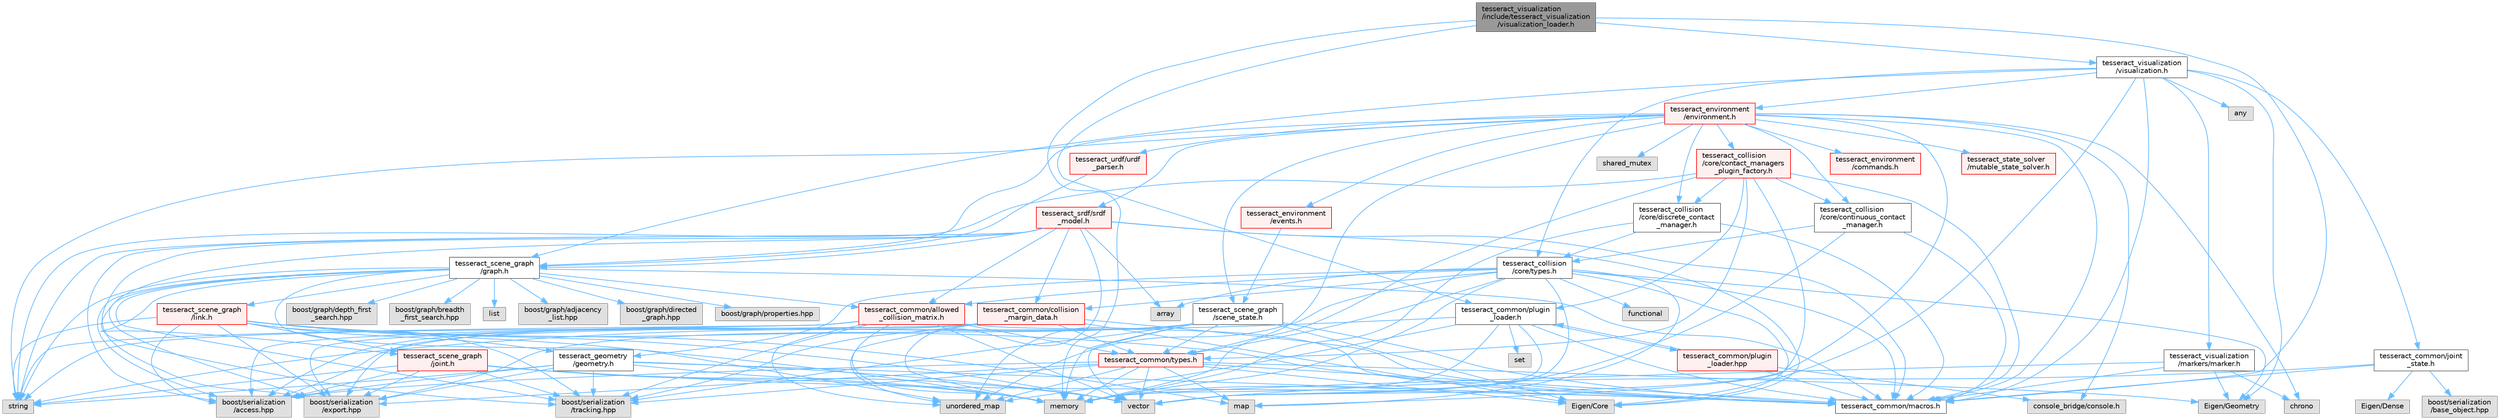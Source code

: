 digraph "tesseract_visualization/include/tesseract_visualization/visualization_loader.h"
{
 // LATEX_PDF_SIZE
  bgcolor="transparent";
  edge [fontname=Helvetica,fontsize=10,labelfontname=Helvetica,labelfontsize=10];
  node [fontname=Helvetica,fontsize=10,shape=box,height=0.2,width=0.4];
  Node1 [label="tesseract_visualization\l/include/tesseract_visualization\l/visualization_loader.h",height=0.2,width=0.4,color="gray40", fillcolor="grey60", style="filled", fontcolor="black",tooltip="Visualization Loader."];
  Node1 -> Node2 [color="steelblue1",style="solid"];
  Node2 [label="tesseract_common/macros.h",height=0.2,width=0.4,color="grey40", fillcolor="white", style="filled",URL="$de/d3c/macros_8h.html",tooltip="Common Tesseract Macros."];
  Node1 -> Node3 [color="steelblue1",style="solid"];
  Node3 [label="memory",height=0.2,width=0.4,color="grey60", fillcolor="#E0E0E0", style="filled",tooltip=" "];
  Node1 -> Node4 [color="steelblue1",style="solid"];
  Node4 [label="tesseract_visualization\l/visualization.h",height=0.2,width=0.4,color="grey40", fillcolor="white", style="filled",URL="$d2/d02/visualization_8h.html",tooltip="Visualization Class."];
  Node4 -> Node2 [color="steelblue1",style="solid"];
  Node4 -> Node5 [color="steelblue1",style="solid"];
  Node5 [label="Eigen/Core",height=0.2,width=0.4,color="grey60", fillcolor="#E0E0E0", style="filled",tooltip=" "];
  Node4 -> Node6 [color="steelblue1",style="solid"];
  Node6 [label="Eigen/Geometry",height=0.2,width=0.4,color="grey60", fillcolor="#E0E0E0", style="filled",tooltip=" "];
  Node4 -> Node7 [color="steelblue1",style="solid"];
  Node7 [label="any",height=0.2,width=0.4,color="grey60", fillcolor="#E0E0E0", style="filled",tooltip=" "];
  Node4 -> Node8 [color="steelblue1",style="solid"];
  Node8 [label="tesseract_common/joint\l_state.h",height=0.2,width=0.4,color="grey40", fillcolor="white", style="filled",URL="$d4/dc4/joint__state_8h.html",tooltip="Tesseract Joint State."];
  Node8 -> Node2 [color="steelblue1",style="solid"];
  Node8 -> Node9 [color="steelblue1",style="solid"];
  Node9 [label="Eigen/Dense",height=0.2,width=0.4,color="grey60", fillcolor="#E0E0E0", style="filled",tooltip=" "];
  Node8 -> Node10 [color="steelblue1",style="solid"];
  Node10 [label="vector",height=0.2,width=0.4,color="grey60", fillcolor="#E0E0E0", style="filled",tooltip=" "];
  Node8 -> Node11 [color="steelblue1",style="solid"];
  Node11 [label="boost/serialization\l/base_object.hpp",height=0.2,width=0.4,color="grey60", fillcolor="#E0E0E0", style="filled",tooltip=" "];
  Node4 -> Node12 [color="steelblue1",style="solid"];
  Node12 [label="tesseract_collision\l/core/types.h",height=0.2,width=0.4,color="grey40", fillcolor="white", style="filled",URL="$d3/db3/tesseract__collision_2core_2include_2tesseract__collision_2core_2types_8h.html",tooltip="Tesseracts Collision Common Types."];
  Node12 -> Node2 [color="steelblue1",style="solid"];
  Node12 -> Node5 [color="steelblue1",style="solid"];
  Node12 -> Node6 [color="steelblue1",style="solid"];
  Node12 -> Node10 [color="steelblue1",style="solid"];
  Node12 -> Node3 [color="steelblue1",style="solid"];
  Node12 -> Node13 [color="steelblue1",style="solid"];
  Node13 [label="map",height=0.2,width=0.4,color="grey60", fillcolor="#E0E0E0", style="filled",tooltip=" "];
  Node12 -> Node14 [color="steelblue1",style="solid"];
  Node14 [label="array",height=0.2,width=0.4,color="grey60", fillcolor="#E0E0E0", style="filled",tooltip=" "];
  Node12 -> Node15 [color="steelblue1",style="solid"];
  Node15 [label="unordered_map",height=0.2,width=0.4,color="grey60", fillcolor="#E0E0E0", style="filled",tooltip=" "];
  Node12 -> Node16 [color="steelblue1",style="solid"];
  Node16 [label="functional",height=0.2,width=0.4,color="grey60", fillcolor="#E0E0E0", style="filled",tooltip=" "];
  Node12 -> Node17 [color="steelblue1",style="solid"];
  Node17 [label="tesseract_geometry\l/geometry.h",height=0.2,width=0.4,color="grey40", fillcolor="white", style="filled",URL="$d0/da6/tesseract__geometry_2include_2tesseract__geometry_2geometry_8h.html",tooltip="Tesseract Geometries."];
  Node17 -> Node2 [color="steelblue1",style="solid"];
  Node17 -> Node18 [color="steelblue1",style="solid"];
  Node18 [label="boost/serialization\l/access.hpp",height=0.2,width=0.4,color="grey60", fillcolor="#E0E0E0", style="filled",tooltip=" "];
  Node17 -> Node19 [color="steelblue1",style="solid"];
  Node19 [label="boost/serialization\l/export.hpp",height=0.2,width=0.4,color="grey60", fillcolor="#E0E0E0", style="filled",tooltip=" "];
  Node17 -> Node3 [color="steelblue1",style="solid"];
  Node17 -> Node20 [color="steelblue1",style="solid"];
  Node20 [label="string",height=0.2,width=0.4,color="grey60", fillcolor="#E0E0E0", style="filled",tooltip=" "];
  Node17 -> Node10 [color="steelblue1",style="solid"];
  Node17 -> Node21 [color="steelblue1",style="solid"];
  Node21 [label="boost/serialization\l/tracking.hpp",height=0.2,width=0.4,color="grey60", fillcolor="#E0E0E0", style="filled",tooltip=" "];
  Node12 -> Node22 [color="steelblue1",style="solid"];
  Node22 [label="tesseract_common/types.h",height=0.2,width=0.4,color="red", fillcolor="#FFF0F0", style="filled",URL="$dd/ddb/tesseract__common_2include_2tesseract__common_2types_8h.html",tooltip="Common Tesseract Types."];
  Node22 -> Node2 [color="steelblue1",style="solid"];
  Node22 -> Node18 [color="steelblue1",style="solid"];
  Node22 -> Node5 [color="steelblue1",style="solid"];
  Node22 -> Node6 [color="steelblue1",style="solid"];
  Node22 -> Node10 [color="steelblue1",style="solid"];
  Node22 -> Node3 [color="steelblue1",style="solid"];
  Node22 -> Node13 [color="steelblue1",style="solid"];
  Node22 -> Node15 [color="steelblue1",style="solid"];
  Node22 -> Node19 [color="steelblue1",style="solid"];
  Node22 -> Node21 [color="steelblue1",style="solid"];
  Node12 -> Node26 [color="steelblue1",style="solid"];
  Node26 [label="tesseract_common/collision\l_margin_data.h",height=0.2,width=0.4,color="red", fillcolor="#FFF0F0", style="filled",URL="$d4/da8/collision__margin__data_8h.html",tooltip="This is used to store collision margin information."];
  Node26 -> Node2 [color="steelblue1",style="solid"];
  Node26 -> Node18 [color="steelblue1",style="solid"];
  Node26 -> Node5 [color="steelblue1",style="solid"];
  Node26 -> Node20 [color="steelblue1",style="solid"];
  Node26 -> Node15 [color="steelblue1",style="solid"];
  Node26 -> Node22 [color="steelblue1",style="solid"];
  Node26 -> Node19 [color="steelblue1",style="solid"];
  Node26 -> Node21 [color="steelblue1",style="solid"];
  Node12 -> Node34 [color="steelblue1",style="solid"];
  Node34 [label="tesseract_common/allowed\l_collision_matrix.h",height=0.2,width=0.4,color="red", fillcolor="#FFF0F0", style="filled",URL="$d2/d01/allowed__collision__matrix_8h.html",tooltip=" "];
  Node34 -> Node2 [color="steelblue1",style="solid"];
  Node34 -> Node18 [color="steelblue1",style="solid"];
  Node34 -> Node20 [color="steelblue1",style="solid"];
  Node34 -> Node10 [color="steelblue1",style="solid"];
  Node34 -> Node3 [color="steelblue1",style="solid"];
  Node34 -> Node15 [color="steelblue1",style="solid"];
  Node34 -> Node22 [color="steelblue1",style="solid"];
  Node34 -> Node19 [color="steelblue1",style="solid"];
  Node34 -> Node21 [color="steelblue1",style="solid"];
  Node4 -> Node36 [color="steelblue1",style="solid"];
  Node36 [label="tesseract_scene_graph\l/graph.h",height=0.2,width=0.4,color="grey40", fillcolor="white", style="filled",URL="$d6/df3/graph_8h.html",tooltip="A basic scene graph using boost."];
  Node36 -> Node2 [color="steelblue1",style="solid"];
  Node36 -> Node37 [color="steelblue1",style="solid"];
  Node37 [label="boost/graph/adjacency\l_list.hpp",height=0.2,width=0.4,color="grey60", fillcolor="#E0E0E0", style="filled",tooltip=" "];
  Node36 -> Node38 [color="steelblue1",style="solid"];
  Node38 [label="boost/graph/directed\l_graph.hpp",height=0.2,width=0.4,color="grey60", fillcolor="#E0E0E0", style="filled",tooltip=" "];
  Node36 -> Node39 [color="steelblue1",style="solid"];
  Node39 [label="boost/graph/properties.hpp",height=0.2,width=0.4,color="grey60", fillcolor="#E0E0E0", style="filled",tooltip=" "];
  Node36 -> Node40 [color="steelblue1",style="solid"];
  Node40 [label="boost/graph/depth_first\l_search.hpp",height=0.2,width=0.4,color="grey60", fillcolor="#E0E0E0", style="filled",tooltip=" "];
  Node36 -> Node41 [color="steelblue1",style="solid"];
  Node41 [label="boost/graph/breadth\l_first_search.hpp",height=0.2,width=0.4,color="grey60", fillcolor="#E0E0E0", style="filled",tooltip=" "];
  Node36 -> Node18 [color="steelblue1",style="solid"];
  Node36 -> Node20 [color="steelblue1",style="solid"];
  Node36 -> Node42 [color="steelblue1",style="solid"];
  Node42 [label="list",height=0.2,width=0.4,color="grey60", fillcolor="#E0E0E0", style="filled",tooltip=" "];
  Node36 -> Node15 [color="steelblue1",style="solid"];
  Node36 -> Node43 [color="steelblue1",style="solid"];
  Node43 [label="tesseract_scene_graph\l/link.h",height=0.2,width=0.4,color="red", fillcolor="#FFF0F0", style="filled",URL="$d2/d5c/tesseract__scene__graph_2include_2tesseract__scene__graph_2link_8h.html",tooltip=" "];
  Node43 -> Node2 [color="steelblue1",style="solid"];
  Node43 -> Node18 [color="steelblue1",style="solid"];
  Node43 -> Node20 [color="steelblue1",style="solid"];
  Node43 -> Node10 [color="steelblue1",style="solid"];
  Node43 -> Node13 [color="steelblue1",style="solid"];
  Node43 -> Node3 [color="steelblue1",style="solid"];
  Node43 -> Node44 [color="steelblue1",style="solid"];
  Node44 [label="tesseract_scene_graph\l/joint.h",height=0.2,width=0.4,color="red", fillcolor="#FFF0F0", style="filled",URL="$d4/d6d/tesseract__scene__graph_2include_2tesseract__scene__graph_2joint_8h.html",tooltip=" "];
  Node44 -> Node2 [color="steelblue1",style="solid"];
  Node44 -> Node18 [color="steelblue1",style="solid"];
  Node44 -> Node20 [color="steelblue1",style="solid"];
  Node44 -> Node10 [color="steelblue1",style="solid"];
  Node44 -> Node3 [color="steelblue1",style="solid"];
  Node44 -> Node19 [color="steelblue1",style="solid"];
  Node44 -> Node21 [color="steelblue1",style="solid"];
  Node43 -> Node17 [color="steelblue1",style="solid"];
  Node43 -> Node19 [color="steelblue1",style="solid"];
  Node43 -> Node21 [color="steelblue1",style="solid"];
  Node36 -> Node44 [color="steelblue1",style="solid"];
  Node36 -> Node34 [color="steelblue1",style="solid"];
  Node36 -> Node19 [color="steelblue1",style="solid"];
  Node36 -> Node21 [color="steelblue1",style="solid"];
  Node4 -> Node45 [color="steelblue1",style="solid"];
  Node45 [label="tesseract_environment\l/environment.h",height=0.2,width=0.4,color="red", fillcolor="#FFF0F0", style="filled",URL="$de/d26/environment_8h.html",tooltip=" "];
  Node45 -> Node2 [color="steelblue1",style="solid"];
  Node45 -> Node10 [color="steelblue1",style="solid"];
  Node45 -> Node20 [color="steelblue1",style="solid"];
  Node45 -> Node46 [color="steelblue1",style="solid"];
  Node46 [label="shared_mutex",height=0.2,width=0.4,color="grey60", fillcolor="#E0E0E0", style="filled",tooltip=" "];
  Node45 -> Node47 [color="steelblue1",style="solid"];
  Node47 [label="chrono",height=0.2,width=0.4,color="grey60", fillcolor="#E0E0E0", style="filled",tooltip=" "];
  Node45 -> Node48 [color="steelblue1",style="solid"];
  Node48 [label="console_bridge/console.h",height=0.2,width=0.4,color="grey60", fillcolor="#E0E0E0", style="filled",tooltip=" "];
  Node45 -> Node49 [color="steelblue1",style="solid"];
  Node49 [label="tesseract_environment\l/commands.h",height=0.2,width=0.4,color="red", fillcolor="#FFF0F0", style="filled",URL="$d5/d90/commands_8h.html",tooltip="This contains classes for recording operations applied to the environment for tracking changes...."];
  Node45 -> Node75 [color="steelblue1",style="solid"];
  Node75 [label="tesseract_environment\l/events.h",height=0.2,width=0.4,color="red", fillcolor="#FFF0F0", style="filled",URL="$db/dd2/events_8h.html",tooltip="Tesseract Events."];
  Node75 -> Node76 [color="steelblue1",style="solid"];
  Node76 [label="tesseract_scene_graph\l/scene_state.h",height=0.2,width=0.4,color="grey40", fillcolor="white", style="filled",URL="$d7/dea/scene__state_8h.html",tooltip="This holds a state of the scene."];
  Node76 -> Node2 [color="steelblue1",style="solid"];
  Node76 -> Node18 [color="steelblue1",style="solid"];
  Node76 -> Node5 [color="steelblue1",style="solid"];
  Node76 -> Node15 [color="steelblue1",style="solid"];
  Node76 -> Node10 [color="steelblue1",style="solid"];
  Node76 -> Node3 [color="steelblue1",style="solid"];
  Node76 -> Node22 [color="steelblue1",style="solid"];
  Node76 -> Node19 [color="steelblue1",style="solid"];
  Node76 -> Node21 [color="steelblue1",style="solid"];
  Node45 -> Node77 [color="steelblue1",style="solid"];
  Node77 [label="tesseract_collision\l/core/discrete_contact\l_manager.h",height=0.2,width=0.4,color="grey40", fillcolor="white", style="filled",URL="$db/d35/discrete__contact__manager_8h.html",tooltip="This is the discrete contact manager base class."];
  Node77 -> Node2 [color="steelblue1",style="solid"];
  Node77 -> Node3 [color="steelblue1",style="solid"];
  Node77 -> Node12 [color="steelblue1",style="solid"];
  Node45 -> Node78 [color="steelblue1",style="solid"];
  Node78 [label="tesseract_collision\l/core/continuous_contact\l_manager.h",height=0.2,width=0.4,color="grey40", fillcolor="white", style="filled",URL="$d6/d0f/continuous__contact__manager_8h.html",tooltip="This is the continuous contact manager base class."];
  Node78 -> Node2 [color="steelblue1",style="solid"];
  Node78 -> Node3 [color="steelblue1",style="solid"];
  Node78 -> Node12 [color="steelblue1",style="solid"];
  Node45 -> Node79 [color="steelblue1",style="solid"];
  Node79 [label="tesseract_collision\l/core/contact_managers\l_plugin_factory.h",height=0.2,width=0.4,color="red", fillcolor="#FFF0F0", style="filled",URL="$da/d56/contact__managers__plugin__factory_8h.html",tooltip="Factory for loading contact managers as plugins."];
  Node79 -> Node2 [color="steelblue1",style="solid"];
  Node79 -> Node20 [color="steelblue1",style="solid"];
  Node79 -> Node3 [color="steelblue1",style="solid"];
  Node79 -> Node13 [color="steelblue1",style="solid"];
  Node79 -> Node77 [color="steelblue1",style="solid"];
  Node79 -> Node78 [color="steelblue1",style="solid"];
  Node79 -> Node80 [color="steelblue1",style="solid"];
  Node80 [label="tesseract_common/plugin\l_loader.h",height=0.2,width=0.4,color="grey40", fillcolor="white", style="filled",URL="$de/db6/plugin__loader_8h.html",tooltip="Plugin Loader to be used throughout Tesseract for loading plugins."];
  Node80 -> Node2 [color="steelblue1",style="solid"];
  Node80 -> Node81 [color="steelblue1",style="solid"];
  Node81 [label="set",height=0.2,width=0.4,color="grey60", fillcolor="#E0E0E0", style="filled",tooltip=" "];
  Node80 -> Node15 [color="steelblue1",style="solid"];
  Node80 -> Node20 [color="steelblue1",style="solid"];
  Node80 -> Node3 [color="steelblue1",style="solid"];
  Node80 -> Node10 [color="steelblue1",style="solid"];
  Node80 -> Node82 [color="steelblue1",style="solid"];
  Node82 [label="tesseract_common/plugin\l_loader.hpp",height=0.2,width=0.4,color="red", fillcolor="#FFF0F0", style="filled",URL="$d1/d2f/plugin__loader_8hpp.html",tooltip="Plugin Loader to be used throughout Tesseract for loading plugins."];
  Node82 -> Node2 [color="steelblue1",style="solid"];
  Node82 -> Node48 [color="steelblue1",style="solid"];
  Node82 -> Node80 [color="steelblue1",style="solid"];
  Node79 -> Node22 [color="steelblue1",style="solid"];
  Node45 -> Node36 [color="steelblue1",style="solid"];
  Node45 -> Node76 [color="steelblue1",style="solid"];
  Node45 -> Node93 [color="steelblue1",style="solid"];
  Node93 [label="tesseract_state_solver\l/mutable_state_solver.h",height=0.2,width=0.4,color="red", fillcolor="#FFF0F0", style="filled",URL="$d3/d54/mutable__state__solver_8h.html",tooltip="Tesseract Scene Graph Mutable State Solver Interface ."];
  Node45 -> Node95 [color="steelblue1",style="solid"];
  Node95 [label="tesseract_urdf/urdf\l_parser.h",height=0.2,width=0.4,color="red", fillcolor="#FFF0F0", style="filled",URL="$d8/dec/urdf__parser_8h.html",tooltip="A urdf parser for tesseract."];
  Node95 -> Node36 [color="steelblue1",style="solid"];
  Node45 -> Node97 [color="steelblue1",style="solid"];
  Node97 [label="tesseract_srdf/srdf\l_model.h",height=0.2,width=0.4,color="red", fillcolor="#FFF0F0", style="filled",URL="$d0/d42/srdf__model_8h.html",tooltip="Parse srdf xml."];
  Node97 -> Node2 [color="steelblue1",style="solid"];
  Node97 -> Node18 [color="steelblue1",style="solid"];
  Node97 -> Node20 [color="steelblue1",style="solid"];
  Node97 -> Node3 [color="steelblue1",style="solid"];
  Node97 -> Node14 [color="steelblue1",style="solid"];
  Node97 -> Node5 [color="steelblue1",style="solid"];
  Node97 -> Node36 [color="steelblue1",style="solid"];
  Node97 -> Node34 [color="steelblue1",style="solid"];
  Node97 -> Node26 [color="steelblue1",style="solid"];
  Node97 -> Node19 [color="steelblue1",style="solid"];
  Node97 -> Node21 [color="steelblue1",style="solid"];
  Node45 -> Node22 [color="steelblue1",style="solid"];
  Node4 -> Node113 [color="steelblue1",style="solid"];
  Node113 [label="tesseract_visualization\l/markers/marker.h",height=0.2,width=0.4,color="grey40", fillcolor="white", style="filled",URL="$d6/d58/marker_8h.html",tooltip=" "];
  Node113 -> Node2 [color="steelblue1",style="solid"];
  Node113 -> Node47 [color="steelblue1",style="solid"];
  Node113 -> Node3 [color="steelblue1",style="solid"];
  Node113 -> Node6 [color="steelblue1",style="solid"];
  Node1 -> Node80 [color="steelblue1",style="solid"];
}
